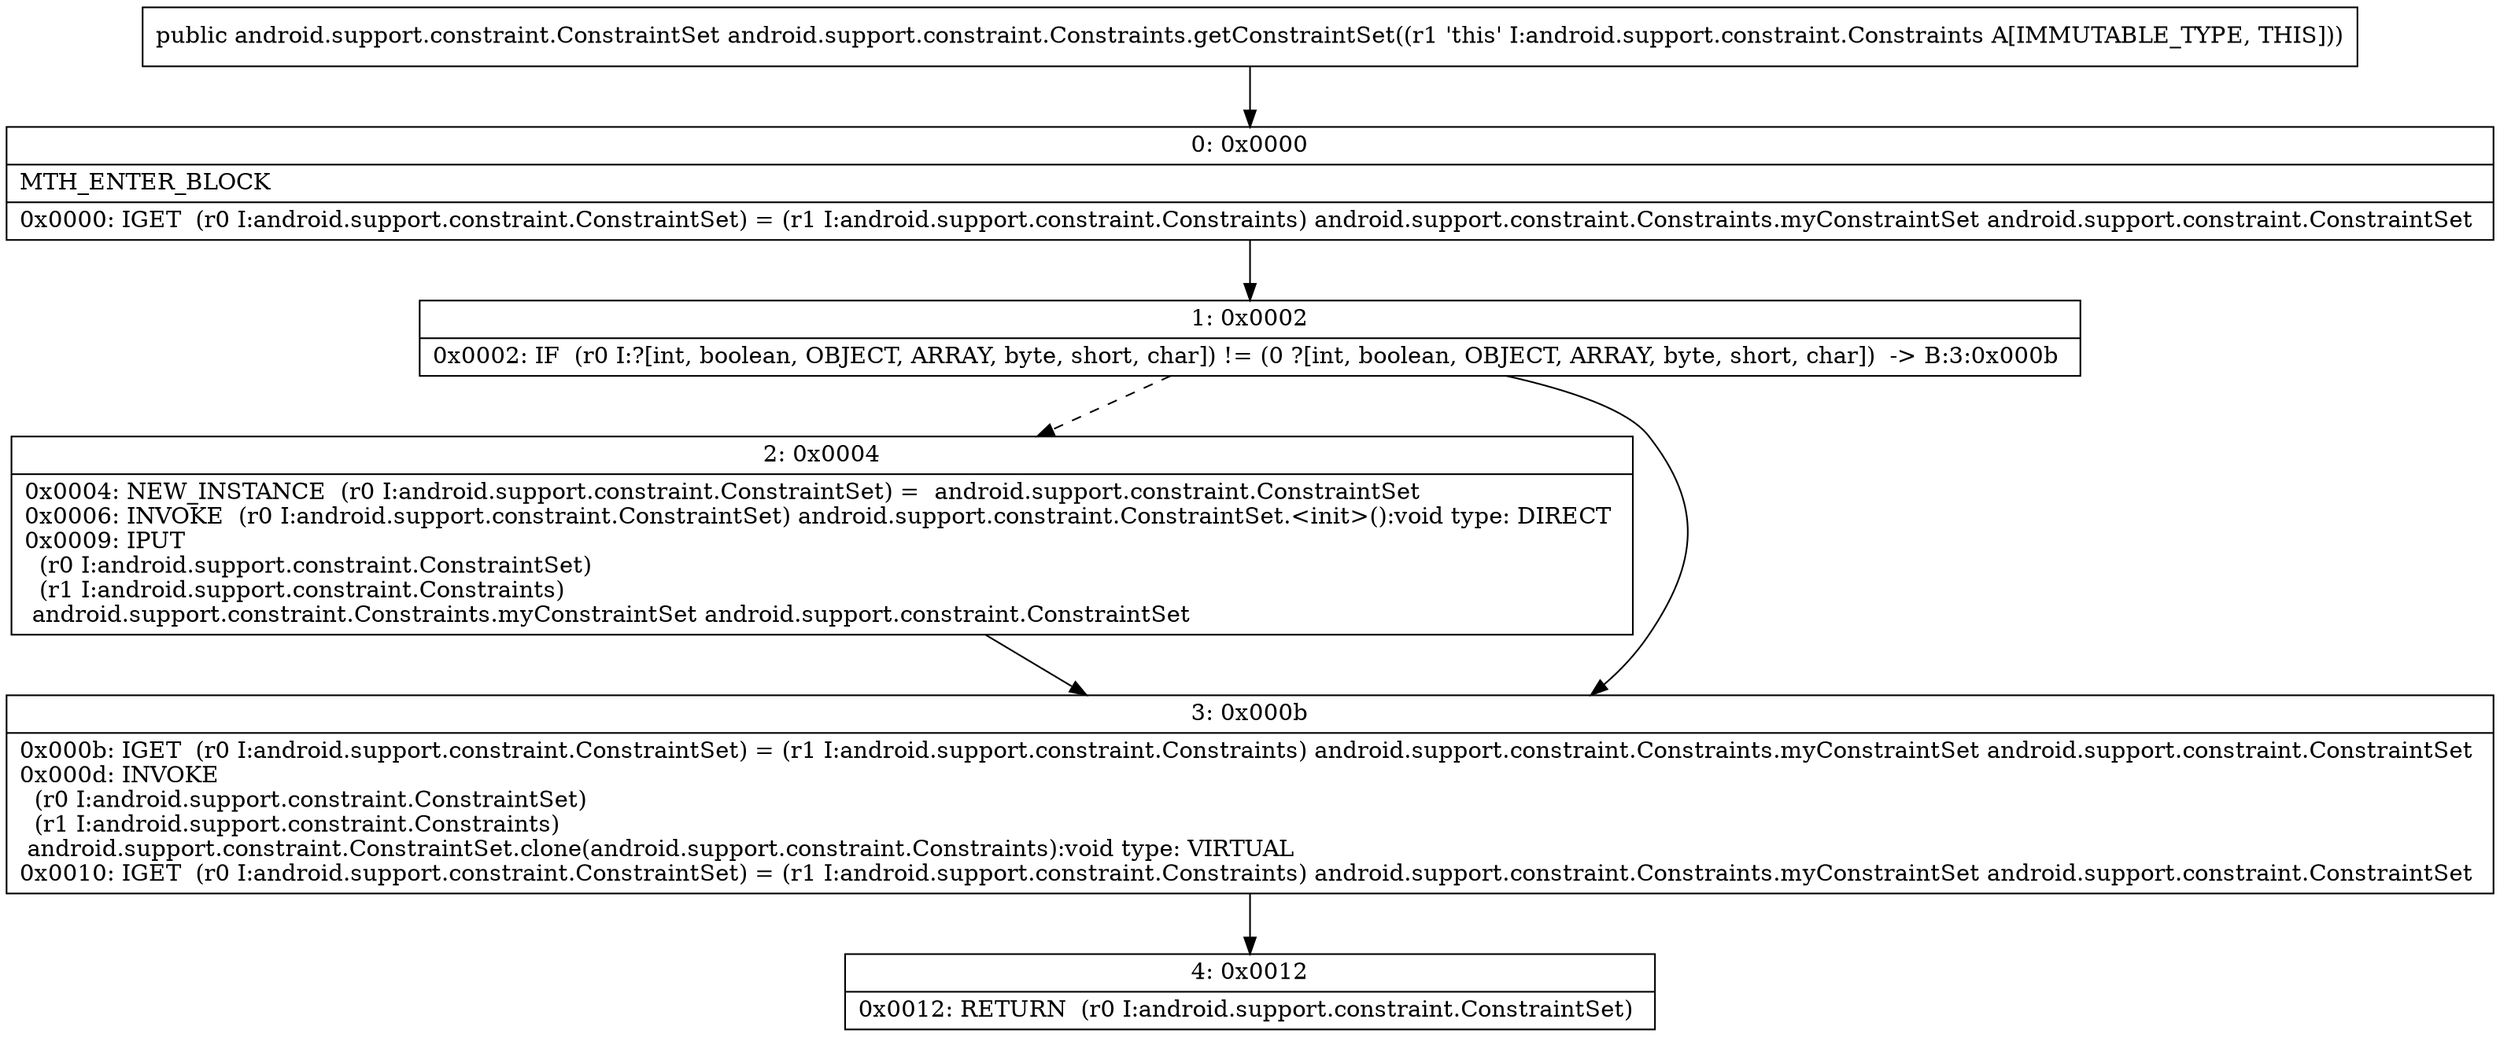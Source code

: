 digraph "CFG forandroid.support.constraint.Constraints.getConstraintSet()Landroid\/support\/constraint\/ConstraintSet;" {
Node_0 [shape=record,label="{0\:\ 0x0000|MTH_ENTER_BLOCK\l|0x0000: IGET  (r0 I:android.support.constraint.ConstraintSet) = (r1 I:android.support.constraint.Constraints) android.support.constraint.Constraints.myConstraintSet android.support.constraint.ConstraintSet \l}"];
Node_1 [shape=record,label="{1\:\ 0x0002|0x0002: IF  (r0 I:?[int, boolean, OBJECT, ARRAY, byte, short, char]) != (0 ?[int, boolean, OBJECT, ARRAY, byte, short, char])  \-\> B:3:0x000b \l}"];
Node_2 [shape=record,label="{2\:\ 0x0004|0x0004: NEW_INSTANCE  (r0 I:android.support.constraint.ConstraintSet) =  android.support.constraint.ConstraintSet \l0x0006: INVOKE  (r0 I:android.support.constraint.ConstraintSet) android.support.constraint.ConstraintSet.\<init\>():void type: DIRECT \l0x0009: IPUT  \l  (r0 I:android.support.constraint.ConstraintSet)\l  (r1 I:android.support.constraint.Constraints)\l android.support.constraint.Constraints.myConstraintSet android.support.constraint.ConstraintSet \l}"];
Node_3 [shape=record,label="{3\:\ 0x000b|0x000b: IGET  (r0 I:android.support.constraint.ConstraintSet) = (r1 I:android.support.constraint.Constraints) android.support.constraint.Constraints.myConstraintSet android.support.constraint.ConstraintSet \l0x000d: INVOKE  \l  (r0 I:android.support.constraint.ConstraintSet)\l  (r1 I:android.support.constraint.Constraints)\l android.support.constraint.ConstraintSet.clone(android.support.constraint.Constraints):void type: VIRTUAL \l0x0010: IGET  (r0 I:android.support.constraint.ConstraintSet) = (r1 I:android.support.constraint.Constraints) android.support.constraint.Constraints.myConstraintSet android.support.constraint.ConstraintSet \l}"];
Node_4 [shape=record,label="{4\:\ 0x0012|0x0012: RETURN  (r0 I:android.support.constraint.ConstraintSet) \l}"];
MethodNode[shape=record,label="{public android.support.constraint.ConstraintSet android.support.constraint.Constraints.getConstraintSet((r1 'this' I:android.support.constraint.Constraints A[IMMUTABLE_TYPE, THIS])) }"];
MethodNode -> Node_0;
Node_0 -> Node_1;
Node_1 -> Node_2[style=dashed];
Node_1 -> Node_3;
Node_2 -> Node_3;
Node_3 -> Node_4;
}

